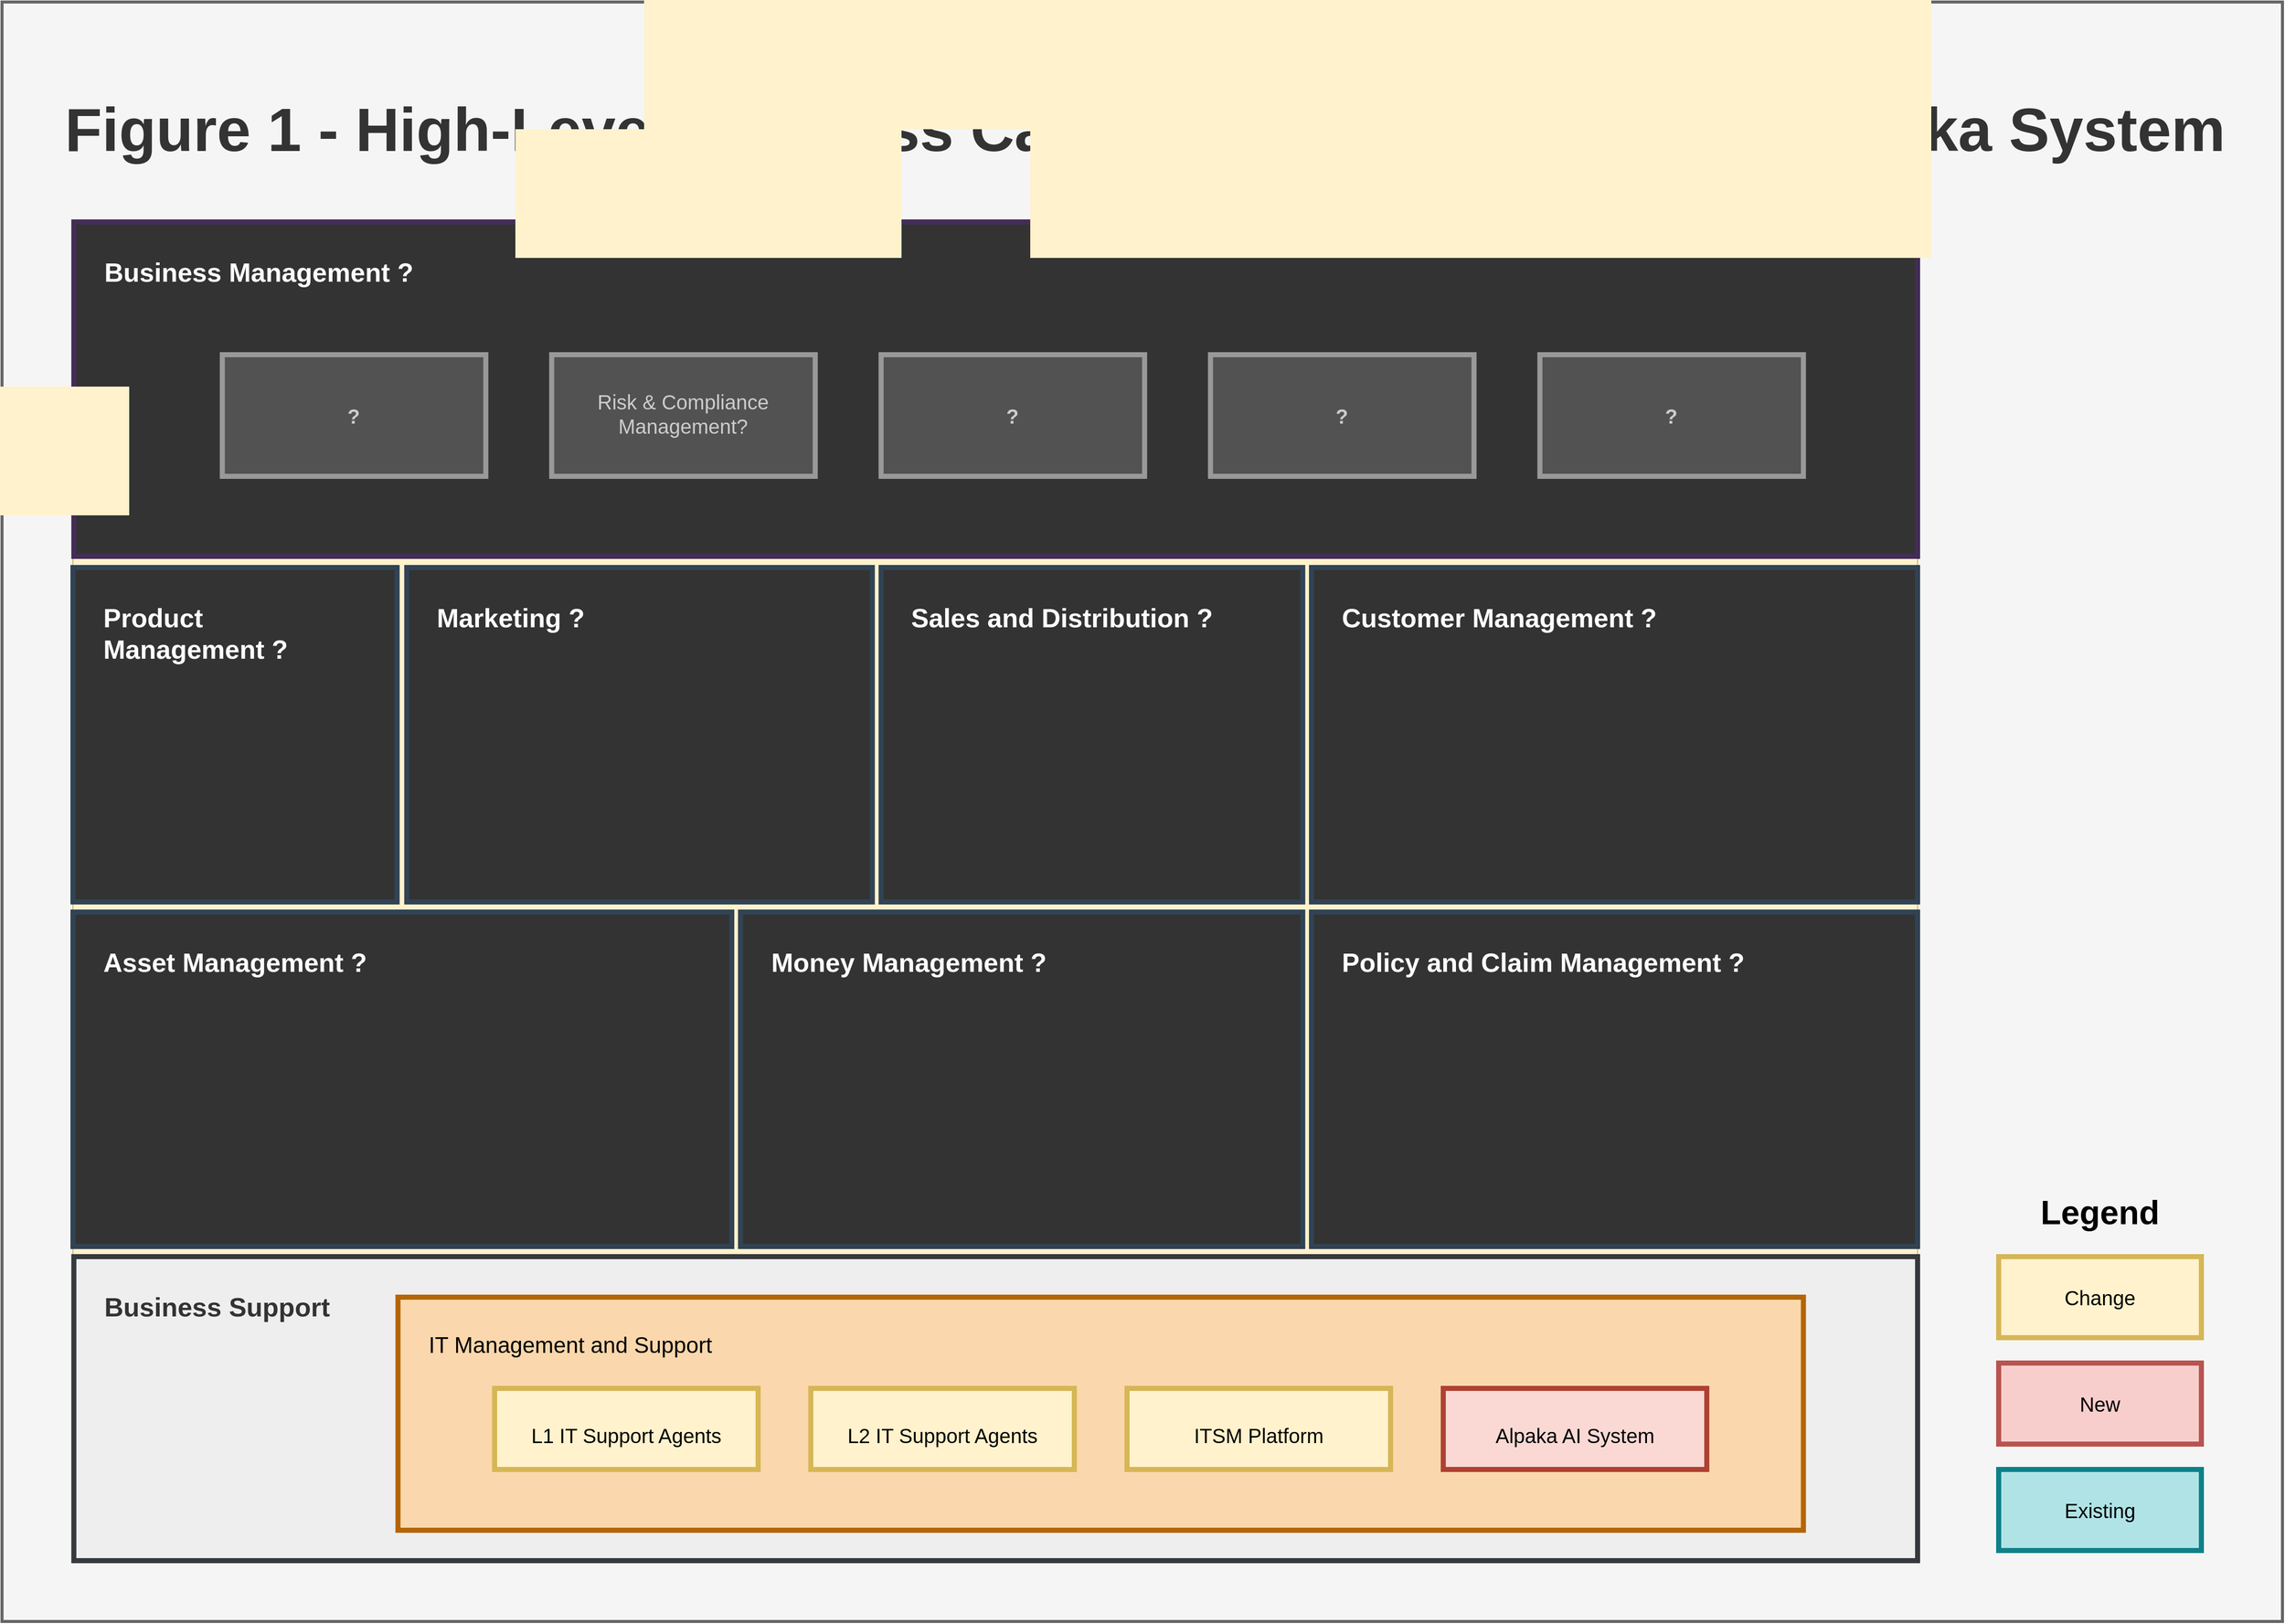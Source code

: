 <mxfile version="26.0.16">
  <diagram id="07fea595-8f29-1299-0266-81d95cde20df" name="Page-1">
    <mxGraphModel dx="5267" dy="2780" grid="1" gridSize="10" guides="1" tooltips="1" connect="1" arrows="1" fold="1" page="1" pageScale="1" pageWidth="1169" pageHeight="827" background="none" math="0" shadow="0">
      <root>
        <mxCell id="0" />
        <mxCell id="1" parent="0" />
        <mxCell id="698" value="" style="rounded=0;whiteSpace=wrap;html=1;shadow=0;labelBackgroundColor=none;strokeWidth=3;fontSize=60;align=left;fontFamily=Helvetica;fillColor=#f5f5f5;strokeColor=#666666;fontColor=#333333;" parent="1" vertex="1">
          <mxGeometry x="-2290" y="32" width="2250" height="1598" as="geometry" />
        </mxCell>
        <mxCell id="708" value="&lt;h1&gt;Figure 1 - High-Level Business Capability Map Showing the Alpaka System&lt;/h1&gt;" style="text;resizable=0;points=[];autosize=1;align=left;verticalAlign=top;spacingTop=-4;fontSize=30;fontColor=#333333;html=1;" parent="1" vertex="1">
          <mxGeometry x="-2230" y="80" width="2160" height="160" as="geometry" />
        </mxCell>
        <mxCell id="vgLMInruHEt3z7dJYgvk-748" value="z" style="group;fillColor=#fff2cc;strokeColor=#d6b656;" parent="1" vertex="1" connectable="0">
          <mxGeometry x="-2220" y="249" width="1820" height="1321" as="geometry" />
        </mxCell>
        <mxCell id="706" value="&lt;div style=&quot;font-size: 26px&quot;&gt;&lt;b&gt;Business Management ?&lt;/b&gt;&lt;/div&gt;" style="rounded=0;whiteSpace=wrap;html=1;shadow=0;labelBackgroundColor=none;strokeColor=#432D57;strokeWidth=5;fillColor=#333333;fontSize=12;fontColor=#ffffff;align=left;verticalAlign=top;spacing=30;" parent="vgLMInruHEt3z7dJYgvk-748" vertex="1">
          <mxGeometry x="0.867" width="1819.133" height="330" as="geometry" />
        </mxCell>
        <mxCell id="707" value="&lt;div style=&quot;font-size: 26px&quot;&gt;&lt;b&gt;Product&amp;nbsp;&lt;/b&gt;&lt;/div&gt;&lt;div style=&quot;font-size: 26px&quot;&gt;&lt;b&gt;Management ?&lt;/b&gt;&lt;/div&gt;" style="rounded=0;whiteSpace=wrap;html=1;shadow=0;labelBackgroundColor=none;strokeColor=#314354;strokeWidth=5;fillColor=#333333;fontSize=12;fontColor=#ffffff;align=left;verticalAlign=top;spacing=30;" parent="vgLMInruHEt3z7dJYgvk-748" vertex="1">
          <mxGeometry y="341" width="319.8" height="330" as="geometry" />
        </mxCell>
        <mxCell id="vgLMInruHEt3z7dJYgvk-722" value="&lt;span style=&quot;font-size: 26px;&quot;&gt;&lt;b&gt;Marketing ?&lt;/b&gt;&lt;/span&gt;" style="rounded=0;whiteSpace=wrap;html=1;shadow=0;labelBackgroundColor=none;strokeColor=#314354;strokeWidth=5;fillColor=#333333;fontSize=12;fontColor=#ffffff;align=left;verticalAlign=top;spacing=30;" parent="vgLMInruHEt3z7dJYgvk-748" vertex="1">
          <mxGeometry x="329.333" y="341" width="459.333" height="330" as="geometry" />
        </mxCell>
        <mxCell id="vgLMInruHEt3z7dJYgvk-723" value="&lt;span style=&quot;font-size: 26px;&quot;&gt;&lt;b&gt;Sales and Distribution ?&lt;/b&gt;&lt;/span&gt;" style="rounded=0;whiteSpace=wrap;html=1;shadow=0;labelBackgroundColor=none;strokeColor=#314354;strokeWidth=5;fillColor=#333333;fontSize=12;fontColor=#ffffff;align=left;verticalAlign=top;spacing=30;" parent="vgLMInruHEt3z7dJYgvk-748" vertex="1">
          <mxGeometry x="797.333" y="341" width="416" height="330" as="geometry" />
        </mxCell>
        <mxCell id="vgLMInruHEt3z7dJYgvk-724" value="&lt;span style=&quot;font-size: 26px;&quot;&gt;&lt;b&gt;Customer Management ?&lt;/b&gt;&lt;/span&gt;" style="rounded=0;whiteSpace=wrap;html=1;shadow=0;labelBackgroundColor=none;strokeColor=#314354;strokeWidth=5;fillColor=#333333;fontSize=12;fontColor=#ffffff;align=left;verticalAlign=top;spacing=30;" parent="vgLMInruHEt3z7dJYgvk-748" vertex="1">
          <mxGeometry x="1222.0" y="341" width="598.0" height="330" as="geometry" />
        </mxCell>
        <mxCell id="vgLMInruHEt3z7dJYgvk-725" value="&lt;span style=&quot;font-size: 26px;&quot;&gt;&lt;b&gt;Asset Management ?&lt;/b&gt;&lt;/span&gt;" style="rounded=0;whiteSpace=wrap;html=1;shadow=0;labelBackgroundColor=none;strokeColor=#314354;strokeWidth=5;fillColor=#333333;fontSize=12;fontColor=#ffffff;align=left;verticalAlign=top;spacing=30;" parent="vgLMInruHEt3z7dJYgvk-748" vertex="1">
          <mxGeometry y="681" width="650" height="330" as="geometry" />
        </mxCell>
        <mxCell id="vgLMInruHEt3z7dJYgvk-726" value="&lt;span style=&quot;font-size: 26px;&quot;&gt;&lt;font style=&quot;color: rgb(51, 51, 51);&quot;&gt;&lt;b&gt;Business Support&lt;/b&gt;&lt;/font&gt;&lt;/span&gt;" style="rounded=0;whiteSpace=wrap;html=1;shadow=0;labelBackgroundColor=none;strokeWidth=5;fontSize=12;align=left;verticalAlign=top;spacing=30;fillColor=#eeeeee;strokeColor=#36393d;" parent="vgLMInruHEt3z7dJYgvk-748" vertex="1">
          <mxGeometry x="0.867" y="1021" width="1819.133" height="300" as="geometry" />
        </mxCell>
        <mxCell id="vgLMInruHEt3z7dJYgvk-729" value="&lt;span style=&quot;font-size: 26px;&quot;&gt;&lt;b&gt;Money Management ?&lt;/b&gt;&lt;/span&gt;" style="rounded=0;whiteSpace=wrap;html=1;shadow=0;labelBackgroundColor=none;strokeColor=#314354;strokeWidth=5;fillColor=#333333;fontSize=12;fontColor=#ffffff;align=left;verticalAlign=top;spacing=30;" parent="vgLMInruHEt3z7dJYgvk-748" vertex="1">
          <mxGeometry x="658.667" y="681" width="554.667" height="330" as="geometry" />
        </mxCell>
        <mxCell id="vgLMInruHEt3z7dJYgvk-730" value="&lt;span style=&quot;font-size: 26px;&quot;&gt;&lt;b&gt;Policy and Claim Management ?&lt;/b&gt;&lt;/span&gt;" style="rounded=0;whiteSpace=wrap;html=1;shadow=0;labelBackgroundColor=none;strokeColor=#314354;strokeWidth=5;fillColor=#333333;fontSize=12;fontColor=#ffffff;align=left;verticalAlign=top;spacing=30;" parent="vgLMInruHEt3z7dJYgvk-748" vertex="1">
          <mxGeometry x="1222.0" y="681" width="598.0" height="330" as="geometry" />
        </mxCell>
        <mxCell id="vgLMInruHEt3z7dJYgvk-731" value="&lt;font style=&quot;font-size: 22px;&quot;&gt;IT Management and Support&lt;/font&gt;" style="rounded=0;whiteSpace=wrap;html=1;shadow=0;labelBackgroundColor=none;strokeColor=#b46504;strokeWidth=5;fillColor=#fad7ac;fontSize=12;align=left;verticalAlign=top;spacing=30;" parent="vgLMInruHEt3z7dJYgvk-748" vertex="1">
          <mxGeometry x="320.667" y="1061" width="1386.667" height="230" as="geometry" />
        </mxCell>
        <mxCell id="vgLMInruHEt3z7dJYgvk-732" value="&lt;span&gt;L1 IT Support Agents&lt;/span&gt;" style="rounded=0;whiteSpace=wrap;html=1;shadow=0;labelBackgroundColor=none;strokeColor=#d6b656;strokeWidth=5;fillColor=#fff2cc;fontSize=20;align=center;verticalAlign=top;spacing=30;glass=0;fontStyle=0" parent="vgLMInruHEt3z7dJYgvk-748" vertex="1">
          <mxGeometry x="416" y="1151" width="260" height="80" as="geometry" />
        </mxCell>
        <mxCell id="vgLMInruHEt3z7dJYgvk-733" value="&lt;span&gt;Alpaka AI System&lt;/span&gt;" style="rounded=0;whiteSpace=wrap;html=1;shadow=0;labelBackgroundColor=none;strokeColor=#ae4132;strokeWidth=5;fillColor=#fad9d5;fontSize=20;align=center;verticalAlign=top;spacing=30;glass=0;fontStyle=0" parent="vgLMInruHEt3z7dJYgvk-748" vertex="1">
          <mxGeometry x="1352.0" y="1151" width="260" height="80" as="geometry" />
        </mxCell>
        <mxCell id="vgLMInruHEt3z7dJYgvk-734" value="&lt;span&gt;ITSM Platform&lt;/span&gt;" style="rounded=0;whiteSpace=wrap;html=1;shadow=0;labelBackgroundColor=none;strokeColor=#d6b656;strokeWidth=5;fillColor=#fff2cc;fontSize=20;align=center;verticalAlign=top;spacing=30;glass=0;fontStyle=0" parent="vgLMInruHEt3z7dJYgvk-748" vertex="1">
          <mxGeometry x="1040" y="1151" width="260" height="80" as="geometry" />
        </mxCell>
        <mxCell id="vgLMInruHEt3z7dJYgvk-740" value="&lt;span&gt;L2 IT Support Agents&lt;/span&gt;" style="rounded=0;whiteSpace=wrap;html=1;shadow=0;labelBackgroundColor=none;strokeColor=#d6b656;strokeWidth=5;fillColor=#fff2cc;fontSize=20;align=center;verticalAlign=top;spacing=30;glass=0;fontStyle=0" parent="vgLMInruHEt3z7dJYgvk-748" vertex="1">
          <mxGeometry x="728" y="1151" width="260" height="80" as="geometry" />
        </mxCell>
        <mxCell id="vgLMInruHEt3z7dJYgvk-743" value="&lt;span&gt;Risk &amp;amp; Compliance Management?&lt;/span&gt;" style="rounded=0;whiteSpace=wrap;html=1;shadow=0;labelBackgroundColor=none;strokeWidth=5;fontSize=20;align=center;verticalAlign=top;spacing=30;glass=0;fontStyle=0;fillColor=#525252;strokeColor=#999999;fontColor=#CCCCCC;" parent="vgLMInruHEt3z7dJYgvk-748" vertex="1">
          <mxGeometry x="472.333" y="131" width="260" height="120" as="geometry" />
        </mxCell>
        <mxCell id="vgLMInruHEt3z7dJYgvk-744" value="&lt;span&gt;?&lt;/span&gt;" style="rounded=0;whiteSpace=wrap;html=1;shadow=0;labelBackgroundColor=none;strokeWidth=5;fontSize=20;align=center;verticalAlign=middle;spacing=30;glass=0;fontStyle=1;fillColor=#525252;strokeColor=#999999;fontColor=#CCCCCC;" parent="vgLMInruHEt3z7dJYgvk-748" vertex="1">
          <mxGeometry x="147.333" y="131" width="260" height="120" as="geometry" />
        </mxCell>
        <mxCell id="vgLMInruHEt3z7dJYgvk-745" value="&lt;span&gt;?&lt;/span&gt;" style="rounded=0;whiteSpace=wrap;html=1;shadow=0;labelBackgroundColor=none;strokeColor=#999999;strokeWidth=5;fillColor=#525252;fontSize=20;align=center;verticalAlign=middle;spacing=30;glass=0;fontStyle=1;fontColor=#CCCCCC;" parent="vgLMInruHEt3z7dJYgvk-748" vertex="1">
          <mxGeometry x="1447.333" y="131" width="260" height="120" as="geometry" />
        </mxCell>
        <mxCell id="vgLMInruHEt3z7dJYgvk-746" value="&lt;span&gt;?&lt;/span&gt;" style="rounded=0;whiteSpace=wrap;html=1;shadow=0;labelBackgroundColor=none;strokeWidth=5;fontSize=20;align=center;verticalAlign=middle;spacing=30;glass=0;fontStyle=1;fillColor=#525252;strokeColor=#999999;fontColor=#CCCCCC;" parent="vgLMInruHEt3z7dJYgvk-748" vertex="1">
          <mxGeometry x="797.333" y="131" width="260" height="120" as="geometry" />
        </mxCell>
        <mxCell id="vgLMInruHEt3z7dJYgvk-747" value="&lt;span&gt;?&lt;/span&gt;" style="rounded=0;whiteSpace=wrap;html=1;shadow=0;labelBackgroundColor=none;strokeWidth=5;fontSize=20;align=center;verticalAlign=middle;spacing=30;glass=0;fontStyle=1;fillColor=#525252;strokeColor=#999999;fontColor=#CCCCCC;" parent="vgLMInruHEt3z7dJYgvk-748" vertex="1">
          <mxGeometry x="1122.333" y="131" width="260" height="120" as="geometry" />
        </mxCell>
        <mxCell id="vgLMInruHEt3z7dJYgvk-749" value="" style="group" parent="1" vertex="1" connectable="0">
          <mxGeometry x="-320" y="1270" width="200" height="290" as="geometry" />
        </mxCell>
        <mxCell id="vgLMInruHEt3z7dJYgvk-736" value="&lt;span&gt;Change&lt;/span&gt;" style="rounded=0;whiteSpace=wrap;html=1;shadow=0;labelBackgroundColor=none;strokeColor=#d6b656;strokeWidth=5;fillColor=#fff2cc;fontSize=20;align=center;verticalAlign=middle;spacing=30;" parent="vgLMInruHEt3z7dJYgvk-749" vertex="1">
          <mxGeometry width="200" height="80" as="geometry" />
        </mxCell>
        <mxCell id="vgLMInruHEt3z7dJYgvk-737" value="&lt;span&gt;New&lt;/span&gt;" style="rounded=0;whiteSpace=wrap;html=1;shadow=0;labelBackgroundColor=none;strokeColor=#b85450;strokeWidth=5;fillColor=#f8cecc;fontSize=20;align=center;verticalAlign=middle;spacing=30;" parent="vgLMInruHEt3z7dJYgvk-749" vertex="1">
          <mxGeometry y="105" width="200" height="80" as="geometry" />
        </mxCell>
        <mxCell id="vgLMInruHEt3z7dJYgvk-738" value="Existing" style="rounded=0;whiteSpace=wrap;html=1;shadow=0;labelBackgroundColor=none;strokeColor=#0e8088;strokeWidth=5;fillColor=#b0e3e6;fontSize=20;align=center;verticalAlign=middle;spacing=30;" parent="vgLMInruHEt3z7dJYgvk-749" vertex="1">
          <mxGeometry y="210" width="200" height="80" as="geometry" />
        </mxCell>
        <mxCell id="vgLMInruHEt3z7dJYgvk-751" value="&lt;h2&gt;Legend&lt;/h2&gt;" style="text;strokeColor=none;align=center;fillColor=none;html=1;verticalAlign=middle;whiteSpace=wrap;rounded=0;fontSize=22;" parent="1" vertex="1">
          <mxGeometry x="-250" y="1211" width="60" height="30" as="geometry" />
        </mxCell>
      </root>
    </mxGraphModel>
  </diagram>
</mxfile>
